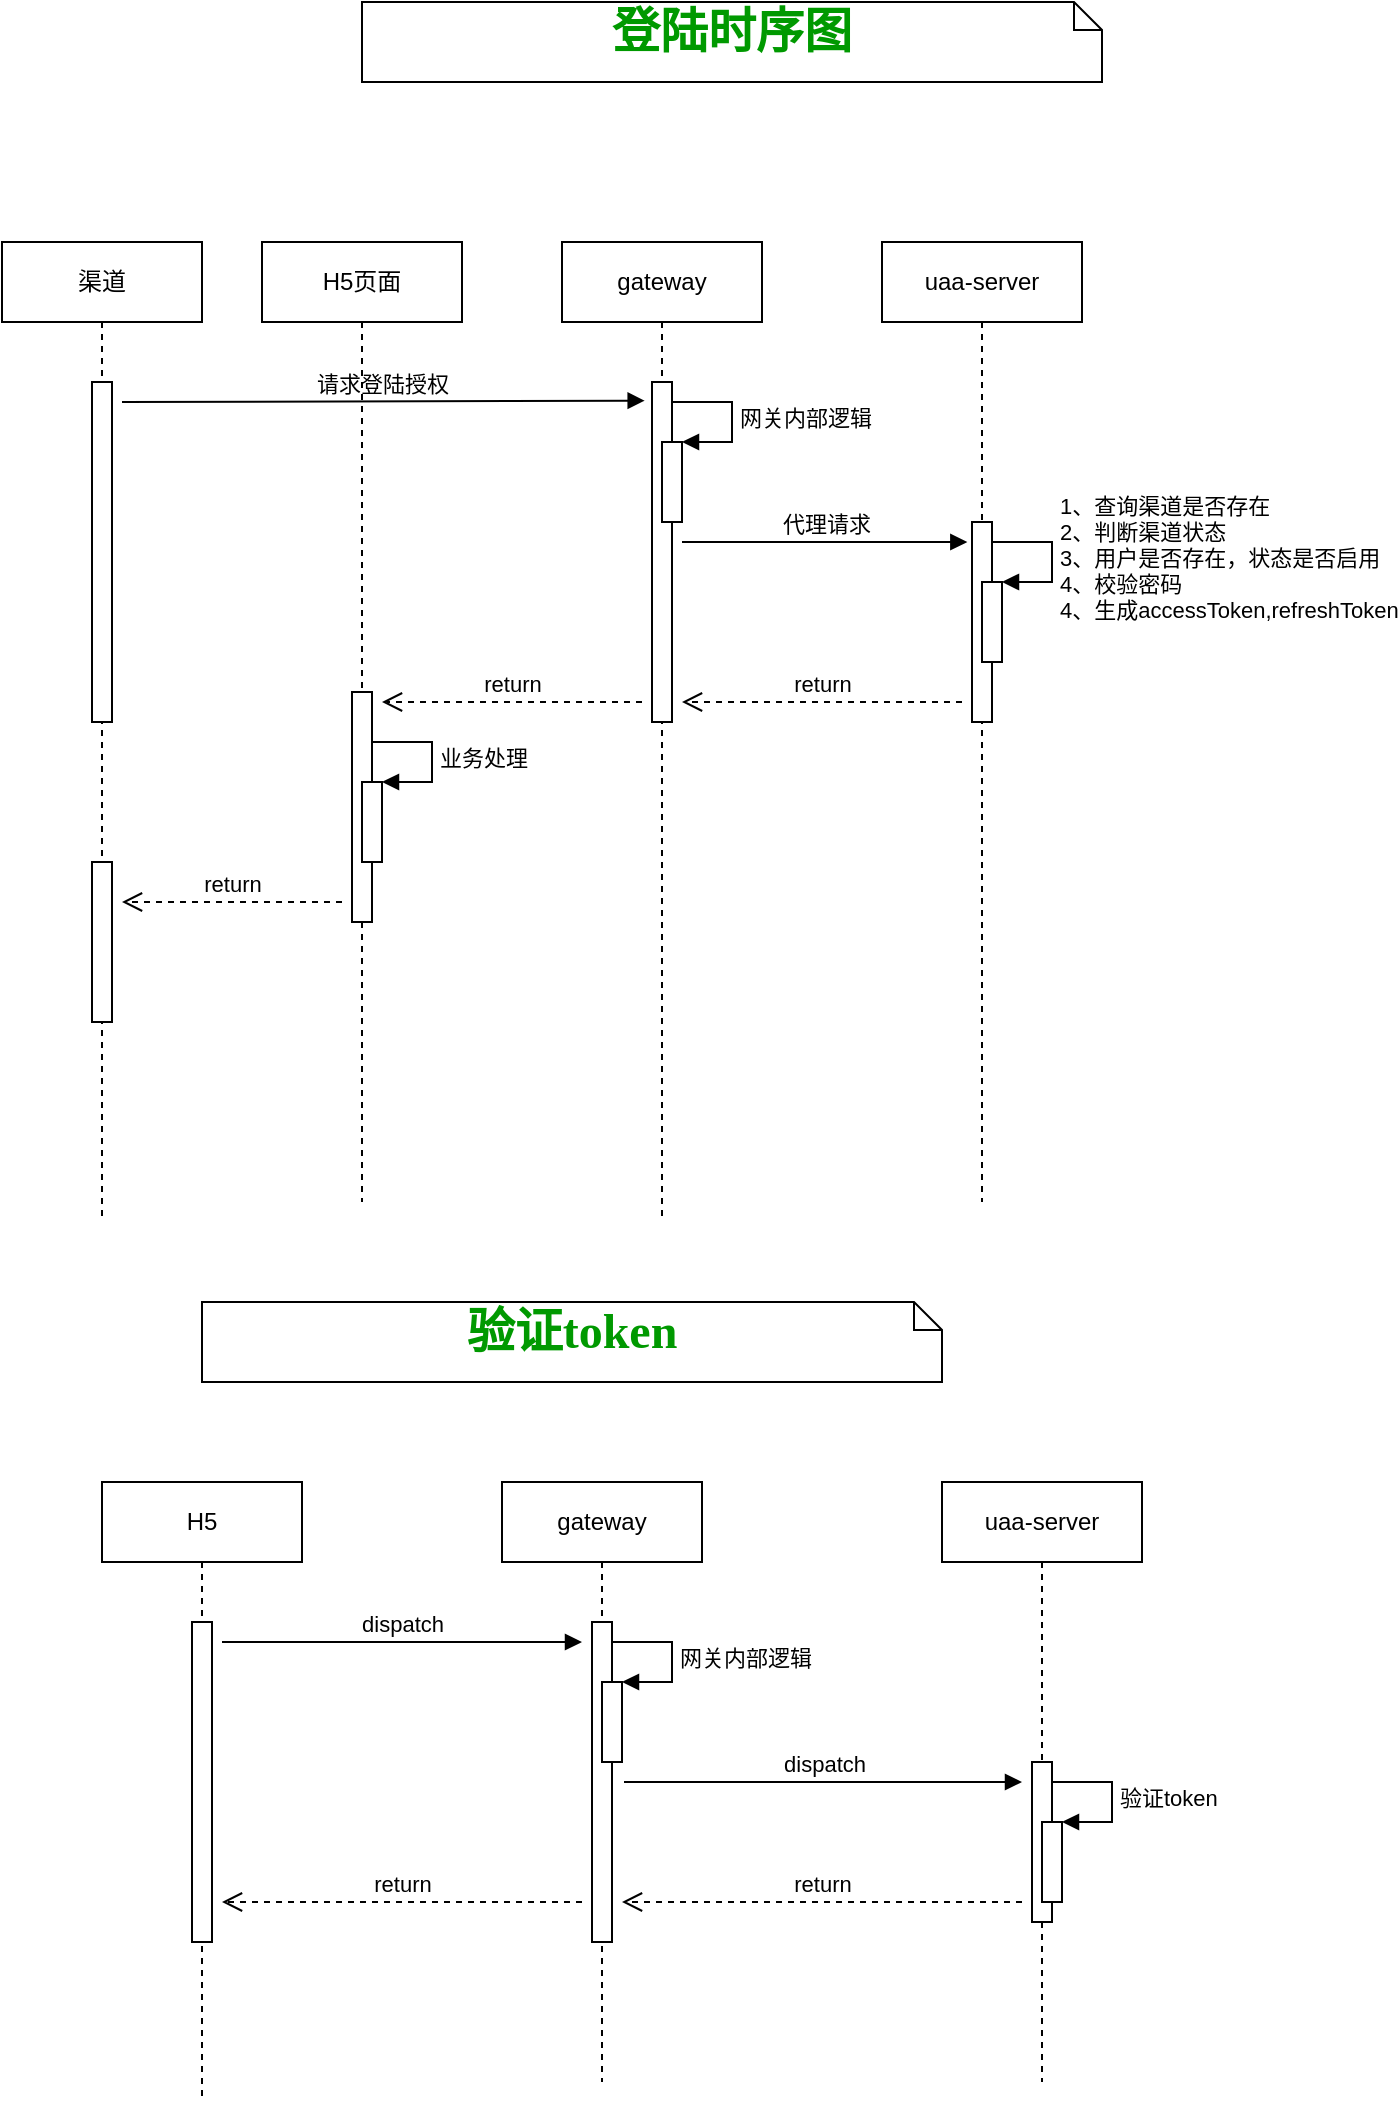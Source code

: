 <mxfile version="14.6.1" type="github">
  <diagram name="Page-1" id="13e1069c-82ec-6db2-03f1-153e76fe0fe0">
    <mxGraphModel dx="1022" dy="437" grid="1" gridSize="10" guides="1" tooltips="1" connect="1" arrows="1" fold="1" page="1" pageScale="1" pageWidth="1100" pageHeight="850" background="#ffffff" math="0" shadow="0">
      <root>
        <mxCell id="0" />
        <mxCell id="1" parent="0" />
        <mxCell id="7baba1c4bc27f4b0-40" value="&lt;font&gt;&lt;b&gt;&lt;font color=&quot;#009900&quot; style=&quot;font-size: 24px&quot;&gt;登陆时序图&lt;/font&gt;&lt;br&gt;&lt;/b&gt;&lt;/font&gt;" style="shape=note;whiteSpace=wrap;html=1;size=14;verticalAlign=top;align=center;spacingTop=-6;rounded=0;shadow=0;comic=0;labelBackgroundColor=none;strokeWidth=1;fontFamily=Verdana;fontSize=12" parent="1" vertex="1">
          <mxGeometry x="240" width="370" height="40" as="geometry" />
        </mxCell>
        <mxCell id="KGN7WheUU5ocgR0QFIUr-1" value="渠道" style="shape=umlLifeline;perimeter=lifelinePerimeter;whiteSpace=wrap;html=1;container=1;collapsible=0;recursiveResize=0;outlineConnect=0;" vertex="1" parent="1">
          <mxGeometry x="60" y="120" width="100" height="490" as="geometry" />
        </mxCell>
        <mxCell id="KGN7WheUU5ocgR0QFIUr-4" value="" style="html=1;points=[];perimeter=orthogonalPerimeter;" vertex="1" parent="KGN7WheUU5ocgR0QFIUr-1">
          <mxGeometry x="45" y="70" width="10" height="170" as="geometry" />
        </mxCell>
        <mxCell id="KGN7WheUU5ocgR0QFIUr-5" value="请求登陆授权" style="html=1;verticalAlign=bottom;endArrow=block;entryX=-0.367;entryY=0.055;entryDx=0;entryDy=0;entryPerimeter=0;" edge="1" parent="KGN7WheUU5ocgR0QFIUr-1" target="KGN7WheUU5ocgR0QFIUr-8">
          <mxGeometry width="80" relative="1" as="geometry">
            <mxPoint x="60" y="80" as="sourcePoint" />
            <mxPoint x="220" y="80" as="targetPoint" />
          </mxGeometry>
        </mxCell>
        <mxCell id="KGN7WheUU5ocgR0QFIUr-25" value="" style="html=1;points=[];perimeter=orthogonalPerimeter;" vertex="1" parent="KGN7WheUU5ocgR0QFIUr-1">
          <mxGeometry x="45" y="310" width="10" height="80" as="geometry" />
        </mxCell>
        <mxCell id="KGN7WheUU5ocgR0QFIUr-26" value="return" style="html=1;verticalAlign=bottom;endArrow=open;dashed=1;endSize=8;" edge="1" parent="KGN7WheUU5ocgR0QFIUr-1">
          <mxGeometry relative="1" as="geometry">
            <mxPoint x="170" y="330" as="sourcePoint" />
            <mxPoint x="60" y="330" as="targetPoint" />
          </mxGeometry>
        </mxCell>
        <mxCell id="KGN7WheUU5ocgR0QFIUr-2" value="gateway" style="shape=umlLifeline;perimeter=lifelinePerimeter;whiteSpace=wrap;html=1;container=1;collapsible=0;recursiveResize=0;outlineConnect=0;" vertex="1" parent="1">
          <mxGeometry x="340" y="120" width="100" height="490" as="geometry" />
        </mxCell>
        <mxCell id="KGN7WheUU5ocgR0QFIUr-8" value="" style="html=1;points=[];perimeter=orthogonalPerimeter;" vertex="1" parent="KGN7WheUU5ocgR0QFIUr-2">
          <mxGeometry x="45" y="70" width="10" height="170" as="geometry" />
        </mxCell>
        <mxCell id="KGN7WheUU5ocgR0QFIUr-9" value="" style="html=1;points=[];perimeter=orthogonalPerimeter;" vertex="1" parent="KGN7WheUU5ocgR0QFIUr-2">
          <mxGeometry x="50" y="100" width="10" height="40" as="geometry" />
        </mxCell>
        <mxCell id="KGN7WheUU5ocgR0QFIUr-10" value="网关内部逻辑" style="edgeStyle=orthogonalEdgeStyle;html=1;align=left;spacingLeft=2;endArrow=block;rounded=0;entryX=1;entryY=0;" edge="1" target="KGN7WheUU5ocgR0QFIUr-9" parent="KGN7WheUU5ocgR0QFIUr-2">
          <mxGeometry relative="1" as="geometry">
            <mxPoint x="55" y="80" as="sourcePoint" />
            <Array as="points">
              <mxPoint x="85" y="80" />
            </Array>
          </mxGeometry>
        </mxCell>
        <mxCell id="KGN7WheUU5ocgR0QFIUr-11" value="代理请求" style="html=1;verticalAlign=bottom;endArrow=block;entryX=-0.233;entryY=0.1;entryDx=0;entryDy=0;entryPerimeter=0;" edge="1" parent="KGN7WheUU5ocgR0QFIUr-2" target="KGN7WheUU5ocgR0QFIUr-12">
          <mxGeometry width="80" relative="1" as="geometry">
            <mxPoint x="60" y="150" as="sourcePoint" />
            <mxPoint x="140" y="150" as="targetPoint" />
          </mxGeometry>
        </mxCell>
        <mxCell id="KGN7WheUU5ocgR0QFIUr-3" value="uaa-server" style="shape=umlLifeline;perimeter=lifelinePerimeter;whiteSpace=wrap;html=1;container=1;collapsible=0;recursiveResize=0;outlineConnect=0;" vertex="1" parent="1">
          <mxGeometry x="500" y="120" width="100" height="480" as="geometry" />
        </mxCell>
        <mxCell id="KGN7WheUU5ocgR0QFIUr-12" value="" style="html=1;points=[];perimeter=orthogonalPerimeter;" vertex="1" parent="KGN7WheUU5ocgR0QFIUr-3">
          <mxGeometry x="45" y="140" width="10" height="100" as="geometry" />
        </mxCell>
        <mxCell id="KGN7WheUU5ocgR0QFIUr-13" value="" style="html=1;points=[];perimeter=orthogonalPerimeter;" vertex="1" parent="KGN7WheUU5ocgR0QFIUr-3">
          <mxGeometry x="50" y="170" width="10" height="40" as="geometry" />
        </mxCell>
        <mxCell id="KGN7WheUU5ocgR0QFIUr-14" value="1、查询渠道是否存在&lt;br&gt;2、判断渠道状态&lt;br&gt;3、用户是否存在，状态是否启用&lt;br&gt;4、校验密码&lt;br&gt;4、生成accessToken,refreshToken" style="edgeStyle=orthogonalEdgeStyle;html=1;align=left;spacingLeft=2;endArrow=block;rounded=0;entryX=1;entryY=0;" edge="1" target="KGN7WheUU5ocgR0QFIUr-13" parent="KGN7WheUU5ocgR0QFIUr-3">
          <mxGeometry relative="1" as="geometry">
            <mxPoint x="55" y="150" as="sourcePoint" />
            <Array as="points">
              <mxPoint x="85" y="150" />
            </Array>
          </mxGeometry>
        </mxCell>
        <mxCell id="KGN7WheUU5ocgR0QFIUr-15" value="return" style="html=1;verticalAlign=bottom;endArrow=open;dashed=1;endSize=8;" edge="1" parent="1">
          <mxGeometry relative="1" as="geometry">
            <mxPoint x="540" y="350" as="sourcePoint" />
            <mxPoint x="400" y="350" as="targetPoint" />
          </mxGeometry>
        </mxCell>
        <mxCell id="KGN7WheUU5ocgR0QFIUr-18" value="H5页面" style="shape=umlLifeline;perimeter=lifelinePerimeter;whiteSpace=wrap;html=1;container=1;collapsible=0;recursiveResize=0;outlineConnect=0;" vertex="1" parent="1">
          <mxGeometry x="190" y="120" width="100" height="480" as="geometry" />
        </mxCell>
        <mxCell id="KGN7WheUU5ocgR0QFIUr-19" value="" style="html=1;points=[];perimeter=orthogonalPerimeter;" vertex="1" parent="KGN7WheUU5ocgR0QFIUr-18">
          <mxGeometry x="45" y="225" width="10" height="115" as="geometry" />
        </mxCell>
        <mxCell id="KGN7WheUU5ocgR0QFIUr-20" value="return" style="html=1;verticalAlign=bottom;endArrow=open;dashed=1;endSize=8;" edge="1" parent="KGN7WheUU5ocgR0QFIUr-18">
          <mxGeometry relative="1" as="geometry">
            <mxPoint x="190" y="230" as="sourcePoint" />
            <mxPoint x="60" y="230" as="targetPoint" />
          </mxGeometry>
        </mxCell>
        <mxCell id="KGN7WheUU5ocgR0QFIUr-23" value="" style="html=1;points=[];perimeter=orthogonalPerimeter;" vertex="1" parent="KGN7WheUU5ocgR0QFIUr-18">
          <mxGeometry x="50" y="270" width="10" height="40" as="geometry" />
        </mxCell>
        <mxCell id="KGN7WheUU5ocgR0QFIUr-24" value="业务处理" style="edgeStyle=orthogonalEdgeStyle;html=1;align=left;spacingLeft=2;endArrow=block;rounded=0;entryX=1;entryY=0;" edge="1" target="KGN7WheUU5ocgR0QFIUr-23" parent="KGN7WheUU5ocgR0QFIUr-18">
          <mxGeometry relative="1" as="geometry">
            <mxPoint x="55" y="250" as="sourcePoint" />
            <Array as="points">
              <mxPoint x="85" y="250" />
            </Array>
          </mxGeometry>
        </mxCell>
        <mxCell id="KGN7WheUU5ocgR0QFIUr-28" value="H5" style="shape=umlLifeline;perimeter=lifelinePerimeter;whiteSpace=wrap;html=1;container=1;collapsible=0;recursiveResize=0;outlineConnect=0;" vertex="1" parent="1">
          <mxGeometry x="110" y="740" width="100" height="310" as="geometry" />
        </mxCell>
        <mxCell id="KGN7WheUU5ocgR0QFIUr-32" value="" style="html=1;points=[];perimeter=orthogonalPerimeter;" vertex="1" parent="KGN7WheUU5ocgR0QFIUr-28">
          <mxGeometry x="45" y="70" width="10" height="160" as="geometry" />
        </mxCell>
        <mxCell id="KGN7WheUU5ocgR0QFIUr-33" value="dispatch" style="html=1;verticalAlign=bottom;endArrow=block;" edge="1" parent="KGN7WheUU5ocgR0QFIUr-28">
          <mxGeometry width="80" relative="1" as="geometry">
            <mxPoint x="60" y="80" as="sourcePoint" />
            <mxPoint x="240" y="80" as="targetPoint" />
          </mxGeometry>
        </mxCell>
        <mxCell id="KGN7WheUU5ocgR0QFIUr-29" value="gateway" style="shape=umlLifeline;perimeter=lifelinePerimeter;whiteSpace=wrap;html=1;container=1;collapsible=0;recursiveResize=0;outlineConnect=0;" vertex="1" parent="1">
          <mxGeometry x="310" y="740" width="100" height="300" as="geometry" />
        </mxCell>
        <mxCell id="KGN7WheUU5ocgR0QFIUr-34" value="" style="html=1;points=[];perimeter=orthogonalPerimeter;" vertex="1" parent="KGN7WheUU5ocgR0QFIUr-29">
          <mxGeometry x="45" y="70" width="10" height="160" as="geometry" />
        </mxCell>
        <mxCell id="KGN7WheUU5ocgR0QFIUr-35" value="" style="html=1;points=[];perimeter=orthogonalPerimeter;" vertex="1" parent="KGN7WheUU5ocgR0QFIUr-29">
          <mxGeometry x="50" y="100" width="10" height="40" as="geometry" />
        </mxCell>
        <mxCell id="KGN7WheUU5ocgR0QFIUr-36" value="网关内部逻辑" style="edgeStyle=orthogonalEdgeStyle;html=1;align=left;spacingLeft=2;endArrow=block;rounded=0;entryX=1;entryY=0;" edge="1" target="KGN7WheUU5ocgR0QFIUr-35" parent="KGN7WheUU5ocgR0QFIUr-29">
          <mxGeometry relative="1" as="geometry">
            <mxPoint x="55" y="80" as="sourcePoint" />
            <Array as="points">
              <mxPoint x="85" y="80" />
            </Array>
          </mxGeometry>
        </mxCell>
        <mxCell id="KGN7WheUU5ocgR0QFIUr-30" value="uaa-server" style="shape=umlLifeline;perimeter=lifelinePerimeter;whiteSpace=wrap;html=1;container=1;collapsible=0;recursiveResize=0;outlineConnect=0;" vertex="1" parent="1">
          <mxGeometry x="530" y="740" width="100" height="300" as="geometry" />
        </mxCell>
        <mxCell id="KGN7WheUU5ocgR0QFIUr-38" value="" style="html=1;points=[];perimeter=orthogonalPerimeter;" vertex="1" parent="KGN7WheUU5ocgR0QFIUr-30">
          <mxGeometry x="45" y="140" width="10" height="80" as="geometry" />
        </mxCell>
        <mxCell id="KGN7WheUU5ocgR0QFIUr-39" value="" style="html=1;points=[];perimeter=orthogonalPerimeter;" vertex="1" parent="KGN7WheUU5ocgR0QFIUr-30">
          <mxGeometry x="50" y="170" width="10" height="40" as="geometry" />
        </mxCell>
        <mxCell id="KGN7WheUU5ocgR0QFIUr-40" value="验证token" style="edgeStyle=orthogonalEdgeStyle;html=1;align=left;spacingLeft=2;endArrow=block;rounded=0;entryX=1;entryY=0;" edge="1" target="KGN7WheUU5ocgR0QFIUr-39" parent="KGN7WheUU5ocgR0QFIUr-30">
          <mxGeometry relative="1" as="geometry">
            <mxPoint x="55" y="150" as="sourcePoint" />
            <Array as="points">
              <mxPoint x="85" y="150" />
            </Array>
          </mxGeometry>
        </mxCell>
        <mxCell id="KGN7WheUU5ocgR0QFIUr-31" value="&lt;font&gt;&lt;b&gt;&lt;font color=&quot;#009900&quot; style=&quot;font-size: 24px&quot;&gt;验证token&lt;/font&gt;&lt;br&gt;&lt;/b&gt;&lt;/font&gt;" style="shape=note;whiteSpace=wrap;html=1;size=14;verticalAlign=top;align=center;spacingTop=-6;rounded=0;shadow=0;comic=0;labelBackgroundColor=none;strokeWidth=1;fontFamily=Verdana;fontSize=12" vertex="1" parent="1">
          <mxGeometry x="160" y="650" width="370" height="40" as="geometry" />
        </mxCell>
        <mxCell id="KGN7WheUU5ocgR0QFIUr-37" value="dispatch" style="html=1;verticalAlign=bottom;endArrow=block;" edge="1" parent="1">
          <mxGeometry width="80" relative="1" as="geometry">
            <mxPoint x="371" y="890" as="sourcePoint" />
            <mxPoint x="570" y="890" as="targetPoint" />
          </mxGeometry>
        </mxCell>
        <mxCell id="KGN7WheUU5ocgR0QFIUr-41" value="return" style="html=1;verticalAlign=bottom;endArrow=open;dashed=1;endSize=8;" edge="1" parent="1">
          <mxGeometry relative="1" as="geometry">
            <mxPoint x="570" y="950" as="sourcePoint" />
            <mxPoint x="370" y="950" as="targetPoint" />
          </mxGeometry>
        </mxCell>
        <mxCell id="KGN7WheUU5ocgR0QFIUr-42" value="return" style="html=1;verticalAlign=bottom;endArrow=open;dashed=1;endSize=8;" edge="1" parent="1">
          <mxGeometry relative="1" as="geometry">
            <mxPoint x="350" y="950" as="sourcePoint" />
            <mxPoint x="170" y="950" as="targetPoint" />
          </mxGeometry>
        </mxCell>
      </root>
    </mxGraphModel>
  </diagram>
</mxfile>
